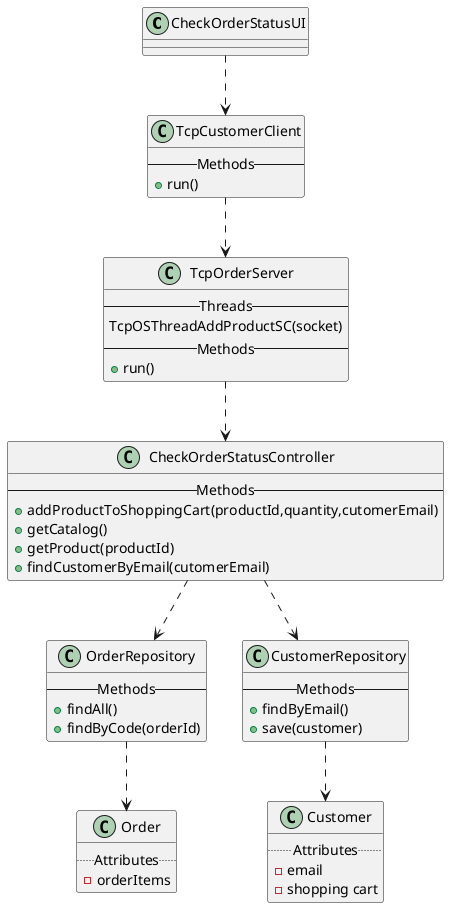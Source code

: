 @startuml
'https://plantuml.com/sequence-diagram


class CheckOrderStatusUI

class TcpCustomerClient{
--Methods--
+ run()
}


class TcpOrderServer{
--Threads--
  TcpOSThreadAddProductSC(socket)
--Methods--
+ run()
}

class CheckOrderStatusController{
--Methods--
+ addProductToShoppingCart(productId,quantity,cutomerEmail)
+ getCatalog()
+ getProduct(productId)
+ findCustomerByEmail(cutomerEmail)
}

class OrderRepository{
--Methods--
+ findAll()
+ findByCode(orderId)
}

class CustomerRepository{
--Methods--
+ findByEmail()
+ save(customer)
}

class Customer{
..Attributes..
-email
-shopping cart
}

class Order{
..Attributes..
- orderItems
}



CheckOrderStatusUI ..> TcpCustomerClient
TcpOrderServer ..> CheckOrderStatusController

TcpCustomerClient ..> TcpOrderServer

CheckOrderStatusController..>OrderRepository
CheckOrderStatusController..>CustomerRepository

OrderRepository..> Order

CustomerRepository..> Customer


@enduml